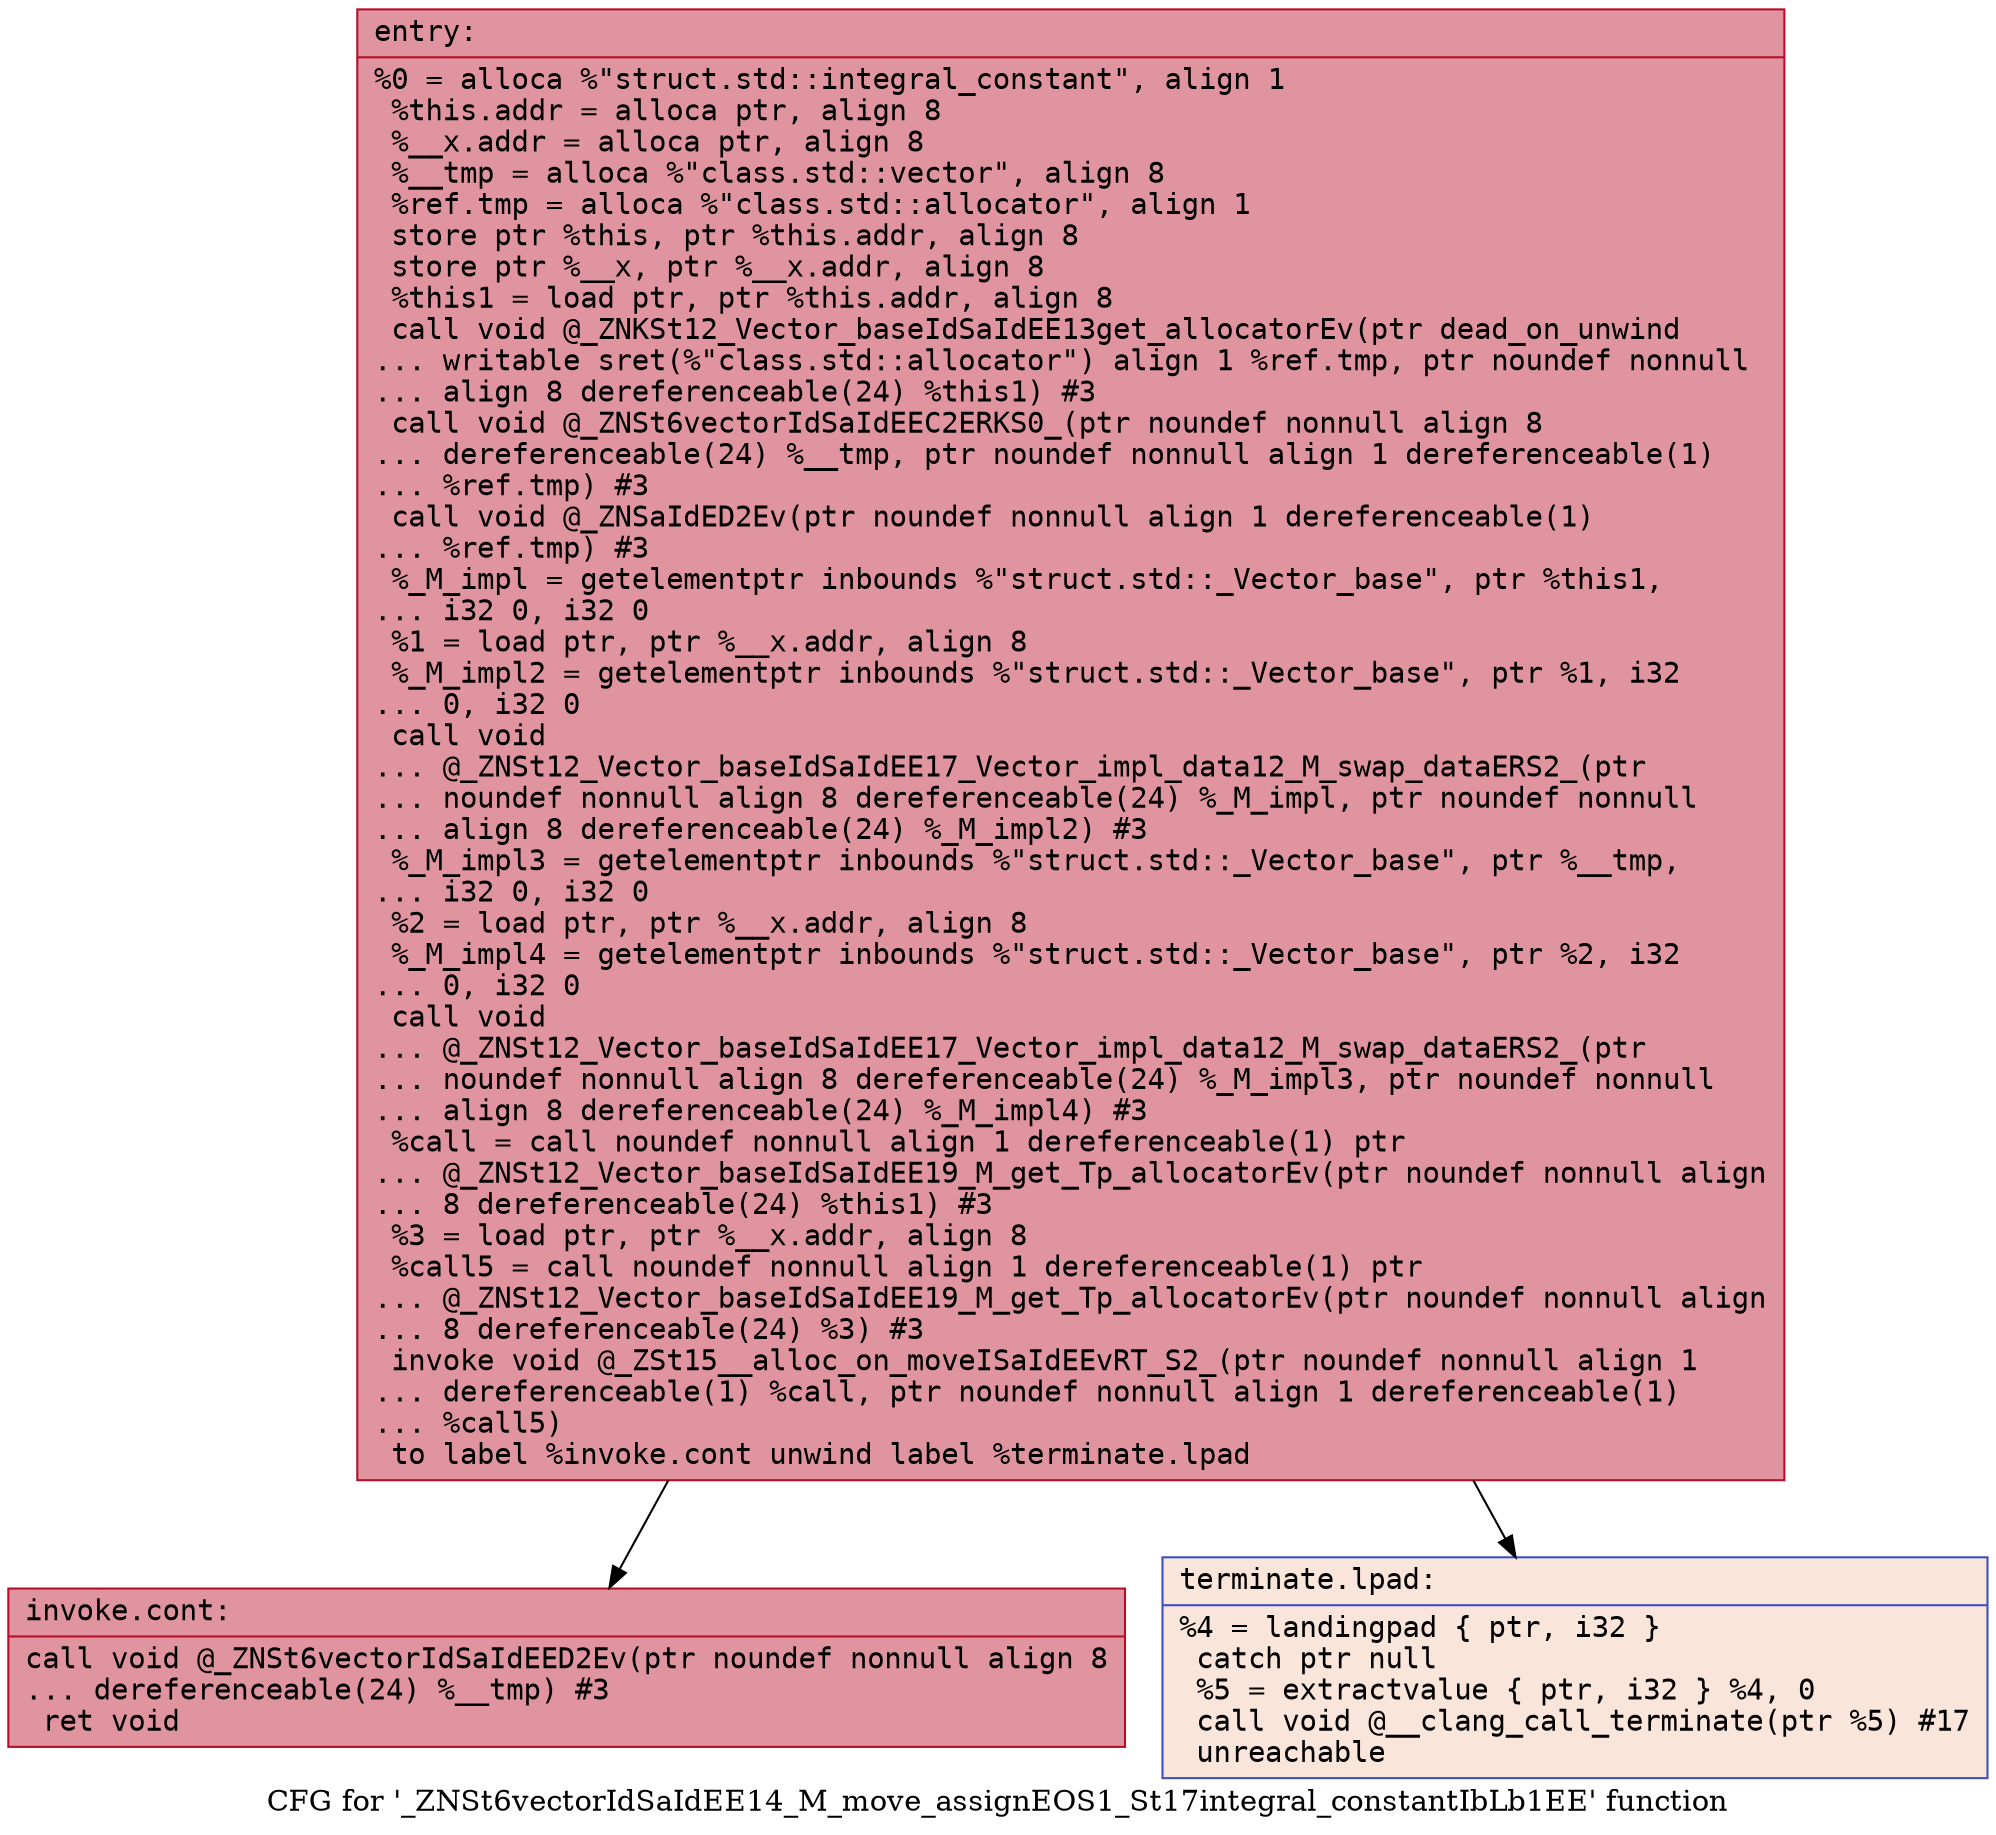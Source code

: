 digraph "CFG for '_ZNSt6vectorIdSaIdEE14_M_move_assignEOS1_St17integral_constantIbLb1EE' function" {
	label="CFG for '_ZNSt6vectorIdSaIdEE14_M_move_assignEOS1_St17integral_constantIbLb1EE' function";

	Node0x56307d6bd4d0 [shape=record,color="#b70d28ff", style=filled, fillcolor="#b70d2870" fontname="Courier",label="{entry:\l|  %0 = alloca %\"struct.std::integral_constant\", align 1\l  %this.addr = alloca ptr, align 8\l  %__x.addr = alloca ptr, align 8\l  %__tmp = alloca %\"class.std::vector\", align 8\l  %ref.tmp = alloca %\"class.std::allocator\", align 1\l  store ptr %this, ptr %this.addr, align 8\l  store ptr %__x, ptr %__x.addr, align 8\l  %this1 = load ptr, ptr %this.addr, align 8\l  call void @_ZNKSt12_Vector_baseIdSaIdEE13get_allocatorEv(ptr dead_on_unwind\l... writable sret(%\"class.std::allocator\") align 1 %ref.tmp, ptr noundef nonnull\l... align 8 dereferenceable(24) %this1) #3\l  call void @_ZNSt6vectorIdSaIdEEC2ERKS0_(ptr noundef nonnull align 8\l... dereferenceable(24) %__tmp, ptr noundef nonnull align 1 dereferenceable(1)\l... %ref.tmp) #3\l  call void @_ZNSaIdED2Ev(ptr noundef nonnull align 1 dereferenceable(1)\l... %ref.tmp) #3\l  %_M_impl = getelementptr inbounds %\"struct.std::_Vector_base\", ptr %this1,\l... i32 0, i32 0\l  %1 = load ptr, ptr %__x.addr, align 8\l  %_M_impl2 = getelementptr inbounds %\"struct.std::_Vector_base\", ptr %1, i32\l... 0, i32 0\l  call void\l... @_ZNSt12_Vector_baseIdSaIdEE17_Vector_impl_data12_M_swap_dataERS2_(ptr\l... noundef nonnull align 8 dereferenceable(24) %_M_impl, ptr noundef nonnull\l... align 8 dereferenceable(24) %_M_impl2) #3\l  %_M_impl3 = getelementptr inbounds %\"struct.std::_Vector_base\", ptr %__tmp,\l... i32 0, i32 0\l  %2 = load ptr, ptr %__x.addr, align 8\l  %_M_impl4 = getelementptr inbounds %\"struct.std::_Vector_base\", ptr %2, i32\l... 0, i32 0\l  call void\l... @_ZNSt12_Vector_baseIdSaIdEE17_Vector_impl_data12_M_swap_dataERS2_(ptr\l... noundef nonnull align 8 dereferenceable(24) %_M_impl3, ptr noundef nonnull\l... align 8 dereferenceable(24) %_M_impl4) #3\l  %call = call noundef nonnull align 1 dereferenceable(1) ptr\l... @_ZNSt12_Vector_baseIdSaIdEE19_M_get_Tp_allocatorEv(ptr noundef nonnull align\l... 8 dereferenceable(24) %this1) #3\l  %3 = load ptr, ptr %__x.addr, align 8\l  %call5 = call noundef nonnull align 1 dereferenceable(1) ptr\l... @_ZNSt12_Vector_baseIdSaIdEE19_M_get_Tp_allocatorEv(ptr noundef nonnull align\l... 8 dereferenceable(24) %3) #3\l  invoke void @_ZSt15__alloc_on_moveISaIdEEvRT_S2_(ptr noundef nonnull align 1\l... dereferenceable(1) %call, ptr noundef nonnull align 1 dereferenceable(1)\l... %call5)\l          to label %invoke.cont unwind label %terminate.lpad\l}"];
	Node0x56307d6bd4d0 -> Node0x56307d6bed60[tooltip="entry -> invoke.cont\nProbability 100.00%" ];
	Node0x56307d6bd4d0 -> Node0x56307d6bede0[tooltip="entry -> terminate.lpad\nProbability 0.00%" ];
	Node0x56307d6bed60 [shape=record,color="#b70d28ff", style=filled, fillcolor="#b70d2870" fontname="Courier",label="{invoke.cont:\l|  call void @_ZNSt6vectorIdSaIdEED2Ev(ptr noundef nonnull align 8\l... dereferenceable(24) %__tmp) #3\l  ret void\l}"];
	Node0x56307d6bede0 [shape=record,color="#3d50c3ff", style=filled, fillcolor="#f4c5ad70" fontname="Courier",label="{terminate.lpad:\l|  %4 = landingpad \{ ptr, i32 \}\l          catch ptr null\l  %5 = extractvalue \{ ptr, i32 \} %4, 0\l  call void @__clang_call_terminate(ptr %5) #17\l  unreachable\l}"];
}
